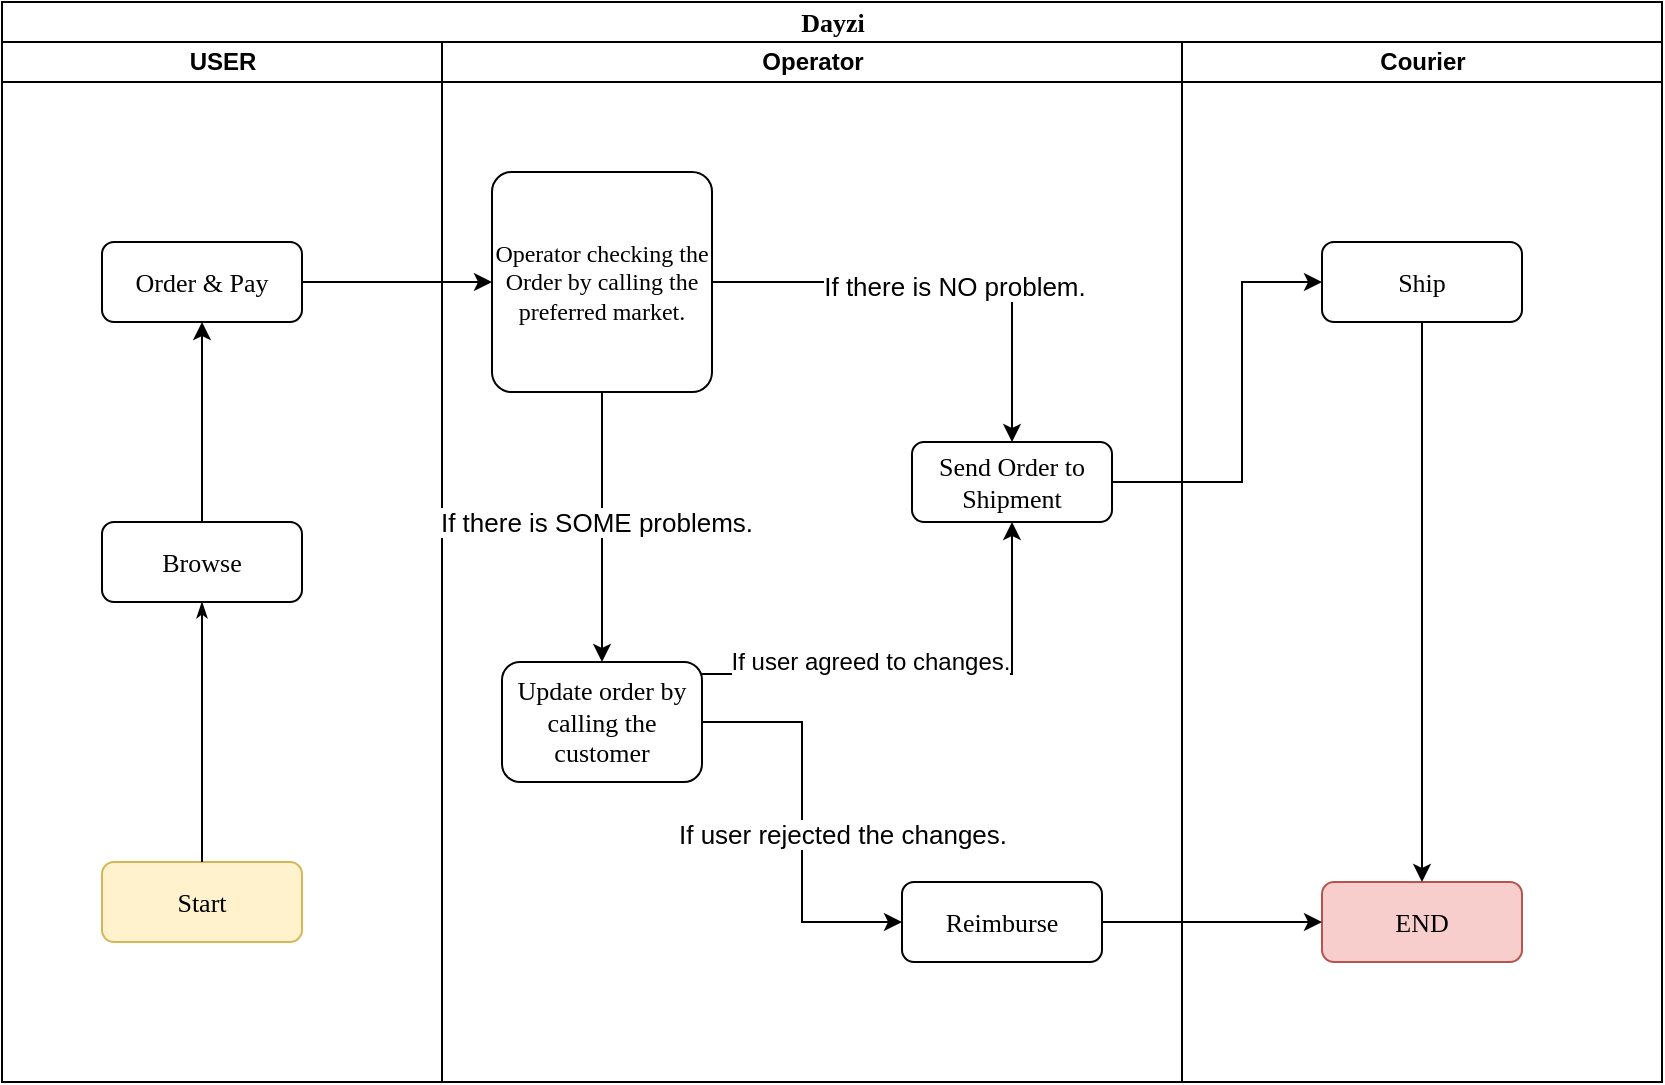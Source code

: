 <mxfile version="11.0.1" type="github"><diagram id="j-Lf8JdA0zAw9ZUyeIfx" name="Page-1"><mxGraphModel dx="946" dy="616" grid="1" gridSize="10" guides="1" tooltips="1" connect="1" arrows="1" fold="1" page="1" pageScale="1" pageWidth="850" pageHeight="1100" math="0" shadow="0"><root><mxCell id="0"/><mxCell id="1" parent="0"/><mxCell id="2YeNinhLr92ndWwWqn0C-1" value="Dayzi" style="swimlane;html=1;childLayout=stackLayout;startSize=20;rounded=0;shadow=0;labelBackgroundColor=none;strokeColor=#000000;strokeWidth=1;fillColor=#ffffff;fontFamily=Verdana;fontSize=13;fontColor=#000000;align=center;" vertex="1" parent="1"><mxGeometry x="70" y="40" width="830" height="540" as="geometry"/></mxCell><mxCell id="2YeNinhLr92ndWwWqn0C-2" style="edgeStyle=orthogonalEdgeStyle;rounded=1;html=1;labelBackgroundColor=none;startArrow=none;startFill=0;startSize=5;endArrow=classicThin;endFill=1;endSize=5;jettySize=auto;orthogonalLoop=1;strokeColor=#000000;strokeWidth=1;fontFamily=Verdana;fontSize=8;fontColor=#000000;" edge="1" parent="2YeNinhLr92ndWwWqn0C-1"><mxGeometry relative="1" as="geometry"><mxPoint x="675" y="20" as="sourcePoint"/><mxPoint x="675" y="20" as="targetPoint"/></mxGeometry></mxCell><mxCell id="2YeNinhLr92ndWwWqn0C-3" value="USER" style="swimlane;html=1;startSize=20;" vertex="1" parent="2YeNinhLr92ndWwWqn0C-1"><mxGeometry y="20" width="220" height="520" as="geometry"/></mxCell><mxCell id="2YeNinhLr92ndWwWqn0C-4" value="Start" style="rounded=1;whiteSpace=wrap;html=1;shadow=0;labelBackgroundColor=none;strokeColor=#d6b656;strokeWidth=1;fillColor=#fff2cc;fontFamily=Verdana;fontSize=13;align=center;" vertex="1" parent="2YeNinhLr92ndWwWqn0C-3"><mxGeometry x="50" y="410" width="100" height="40" as="geometry"/></mxCell><mxCell id="2YeNinhLr92ndWwWqn0C-5" value="Browse" style="rounded=1;whiteSpace=wrap;html=1;shadow=0;labelBackgroundColor=none;strokeColor=#000000;strokeWidth=1;fillColor=#ffffff;fontFamily=Verdana;fontSize=13;fontColor=#000000;align=center;" vertex="1" parent="2YeNinhLr92ndWwWqn0C-3"><mxGeometry x="50" y="240" width="100" height="40" as="geometry"/></mxCell><mxCell id="2YeNinhLr92ndWwWqn0C-6" style="edgeStyle=orthogonalEdgeStyle;rounded=1;html=1;labelBackgroundColor=none;startArrow=none;startFill=0;startSize=5;endArrow=classicThin;endFill=1;endSize=5;jettySize=auto;orthogonalLoop=1;strokeColor=#000000;strokeWidth=1;fontFamily=Verdana;fontSize=8;fontColor=#000000;" edge="1" parent="2YeNinhLr92ndWwWqn0C-3" source="2YeNinhLr92ndWwWqn0C-4" target="2YeNinhLr92ndWwWqn0C-5"><mxGeometry relative="1" as="geometry"/></mxCell><mxCell id="2YeNinhLr92ndWwWqn0C-7" value="Order &amp;amp; Pay" style="rounded=1;whiteSpace=wrap;html=1;shadow=0;labelBackgroundColor=none;strokeColor=#000000;strokeWidth=1;fillColor=#ffffff;fontFamily=Verdana;fontSize=13;fontColor=#000000;align=center;" vertex="1" parent="2YeNinhLr92ndWwWqn0C-3"><mxGeometry x="50" y="100" width="100" height="40" as="geometry"/></mxCell><mxCell id="2YeNinhLr92ndWwWqn0C-8" style="edgeStyle=orthogonalEdgeStyle;rounded=0;orthogonalLoop=1;jettySize=auto;html=1;entryX=0.5;entryY=1;entryDx=0;entryDy=0;" edge="1" parent="2YeNinhLr92ndWwWqn0C-3" source="2YeNinhLr92ndWwWqn0C-5" target="2YeNinhLr92ndWwWqn0C-7"><mxGeometry relative="1" as="geometry"><mxPoint x="100" y="170" as="targetPoint"/></mxGeometry></mxCell><mxCell id="2YeNinhLr92ndWwWqn0C-11" value="Operator" style="swimlane;html=1;startSize=20;" vertex="1" parent="2YeNinhLr92ndWwWqn0C-1"><mxGeometry x="220" y="20" width="370" height="520" as="geometry"/></mxCell><mxCell id="2YeNinhLr92ndWwWqn0C-12" style="edgeStyle=orthogonalEdgeStyle;rounded=0;orthogonalLoop=1;jettySize=auto;html=1;entryX=0.5;entryY=0;entryDx=0;entryDy=0;fontSize=12;" edge="1" parent="2YeNinhLr92ndWwWqn0C-11" source="2YeNinhLr92ndWwWqn0C-16" target="2YeNinhLr92ndWwWqn0C-17"><mxGeometry relative="1" as="geometry"/></mxCell><mxCell id="2YeNinhLr92ndWwWqn0C-13" value="&lt;span style=&quot;font-size: 13px;&quot;&gt;If there is NO problem.&lt;/span&gt;" style="text;html=1;resizable=0;points=[];align=center;verticalAlign=middle;labelBackgroundColor=#ffffff;fontSize=13;" vertex="1" connectable="0" parent="2YeNinhLr92ndWwWqn0C-12"><mxGeometry x="0.054" y="-2" relative="1" as="geometry"><mxPoint as="offset"/></mxGeometry></mxCell><mxCell id="2YeNinhLr92ndWwWqn0C-14" style="edgeStyle=orthogonalEdgeStyle;rounded=0;orthogonalLoop=1;jettySize=auto;html=1;entryX=0.5;entryY=0;entryDx=0;entryDy=0;fontSize=8;" edge="1" parent="2YeNinhLr92ndWwWqn0C-11" source="2YeNinhLr92ndWwWqn0C-16" target="2YeNinhLr92ndWwWqn0C-19"><mxGeometry relative="1" as="geometry"/></mxCell><mxCell id="2YeNinhLr92ndWwWqn0C-15" value="&lt;span style=&quot;font-size: 13px&quot;&gt;If there is SOME problems.&lt;/span&gt;" style="text;html=1;resizable=0;points=[];align=center;verticalAlign=middle;labelBackgroundColor=#ffffff;fontSize=13;" vertex="1" connectable="0" parent="2YeNinhLr92ndWwWqn0C-14"><mxGeometry x="-0.047" y="-3" relative="1" as="geometry"><mxPoint as="offset"/></mxGeometry></mxCell><mxCell id="2YeNinhLr92ndWwWqn0C-16" value="Operator checking the Order by calling the preferred market." style="rounded=1;whiteSpace=wrap;html=1;shadow=0;labelBackgroundColor=none;strokeColor=#000000;strokeWidth=1;fillColor=#ffffff;fontFamily=Verdana;fontSize=12;fontColor=#000000;align=center;arcSize=9;" vertex="1" parent="2YeNinhLr92ndWwWqn0C-11"><mxGeometry x="25" y="65" width="110" height="110" as="geometry"/></mxCell><mxCell id="2YeNinhLr92ndWwWqn0C-17" value="&lt;font style=&quot;font-size: 13px&quot;&gt;Send Order to Shipment&lt;/font&gt;" style="rounded=1;whiteSpace=wrap;html=1;shadow=0;labelBackgroundColor=none;strokeColor=#000000;strokeWidth=1;fillColor=#ffffff;fontFamily=Verdana;fontSize=8;fontColor=#000000;align=center;" vertex="1" parent="2YeNinhLr92ndWwWqn0C-11"><mxGeometry x="235" y="200" width="100" height="40" as="geometry"/></mxCell><mxCell id="2YeNinhLr92ndWwWqn0C-18" value="If user agreed to changes." style="edgeStyle=orthogonalEdgeStyle;rounded=0;orthogonalLoop=1;jettySize=auto;html=1;entryX=0.5;entryY=1;entryDx=0;entryDy=0;exitX=1;exitY=0.1;exitDx=0;exitDy=0;exitPerimeter=0;fontSize=12;" edge="1" parent="2YeNinhLr92ndWwWqn0C-11" source="2YeNinhLr92ndWwWqn0C-19" target="2YeNinhLr92ndWwWqn0C-17"><mxGeometry x="-0.276" y="6" relative="1" as="geometry"><Array as="points"><mxPoint x="285" y="316"/></Array><mxPoint as="offset"/></mxGeometry></mxCell><mxCell id="2YeNinhLr92ndWwWqn0C-19" value="Update order by calling the customer" style="rounded=1;whiteSpace=wrap;html=1;shadow=0;labelBackgroundColor=none;strokeColor=#000000;strokeWidth=1;fillColor=#ffffff;fontFamily=Verdana;fontSize=13;fontColor=#000000;align=center;" vertex="1" parent="2YeNinhLr92ndWwWqn0C-11"><mxGeometry x="30" y="310" width="100" height="60" as="geometry"/></mxCell><mxCell id="2YeNinhLr92ndWwWqn0C-27" value="&lt;span style=&quot;font-size: 13px&quot;&gt;Reimburse&lt;/span&gt;" style="rounded=1;whiteSpace=wrap;html=1;shadow=0;labelBackgroundColor=none;strokeColor=#000000;strokeWidth=1;fillColor=#ffffff;fontFamily=Verdana;fontSize=8;fontColor=#000000;align=center;" vertex="1" parent="2YeNinhLr92ndWwWqn0C-11"><mxGeometry x="230" y="420" width="100" height="40" as="geometry"/></mxCell><mxCell id="2YeNinhLr92ndWwWqn0C-10" value="If user rejected the changes." style="edgeStyle=orthogonalEdgeStyle;rounded=0;orthogonalLoop=1;jettySize=auto;html=1;fontSize=13;entryX=0;entryY=0.5;entryDx=0;entryDy=0;" edge="1" parent="2YeNinhLr92ndWwWqn0C-11" source="2YeNinhLr92ndWwWqn0C-19" target="2YeNinhLr92ndWwWqn0C-27"><mxGeometry x="0.059" y="20" relative="1" as="geometry"><mxPoint as="offset"/><mxPoint x="270" y="440" as="targetPoint"/></mxGeometry></mxCell><mxCell id="2YeNinhLr92ndWwWqn0C-9" style="edgeStyle=orthogonalEdgeStyle;rounded=0;orthogonalLoop=1;jettySize=auto;html=1;entryX=0;entryY=0.5;entryDx=0;entryDy=0;" edge="1" parent="2YeNinhLr92ndWwWqn0C-1" source="2YeNinhLr92ndWwWqn0C-7" target="2YeNinhLr92ndWwWqn0C-16"><mxGeometry relative="1" as="geometry"/></mxCell><mxCell id="2YeNinhLr92ndWwWqn0C-20" value="Courier" style="swimlane;html=1;startSize=20;" vertex="1" parent="2YeNinhLr92ndWwWqn0C-1"><mxGeometry x="590" y="20" width="240" height="520" as="geometry"><mxRectangle x="320" y="20" width="70" height="730" as="alternateBounds"/></mxGeometry></mxCell><mxCell id="2YeNinhLr92ndWwWqn0C-21" style="edgeStyle=orthogonalEdgeStyle;rounded=1;html=1;labelBackgroundColor=none;startArrow=none;startFill=0;startSize=5;endArrow=classicThin;endFill=1;endSize=5;jettySize=auto;orthogonalLoop=1;strokeColor=#000000;strokeWidth=1;fontFamily=Verdana;fontSize=8;fontColor=#000000;" edge="1" parent="2YeNinhLr92ndWwWqn0C-20"><mxGeometry relative="1" as="geometry"/></mxCell><mxCell id="2YeNinhLr92ndWwWqn0C-22" value="END" style="rounded=1;whiteSpace=wrap;html=1;shadow=0;labelBackgroundColor=none;strokeColor=#b85450;strokeWidth=1;fillColor=#f8cecc;fontFamily=Verdana;fontSize=13;align=center;" vertex="1" parent="2YeNinhLr92ndWwWqn0C-20"><mxGeometry x="70" y="420" width="100" height="40" as="geometry"/></mxCell><mxCell id="2YeNinhLr92ndWwWqn0C-23" style="edgeStyle=orthogonalEdgeStyle;rounded=0;orthogonalLoop=1;jettySize=auto;html=1;" edge="1" parent="2YeNinhLr92ndWwWqn0C-20" source="2YeNinhLr92ndWwWqn0C-24" target="2YeNinhLr92ndWwWqn0C-22"><mxGeometry relative="1" as="geometry"/></mxCell><mxCell id="2YeNinhLr92ndWwWqn0C-24" value="Ship" style="rounded=1;whiteSpace=wrap;html=1;shadow=0;labelBackgroundColor=none;strokeColor=#000000;strokeWidth=1;fillColor=#ffffff;fontFamily=Verdana;fontSize=13;fontColor=#000000;align=center;" vertex="1" parent="2YeNinhLr92ndWwWqn0C-20"><mxGeometry x="70" y="100" width="100" height="40" as="geometry"/></mxCell><mxCell id="2YeNinhLr92ndWwWqn0C-25" style="edgeStyle=orthogonalEdgeStyle;rounded=0;orthogonalLoop=1;jettySize=auto;html=1;entryX=0;entryY=0.5;entryDx=0;entryDy=0;" edge="1" parent="2YeNinhLr92ndWwWqn0C-1" source="2YeNinhLr92ndWwWqn0C-17" target="2YeNinhLr92ndWwWqn0C-24"><mxGeometry relative="1" as="geometry"><Array as="points"><mxPoint x="620" y="240"/><mxPoint x="620" y="140"/></Array></mxGeometry></mxCell><mxCell id="2YeNinhLr92ndWwWqn0C-28" style="edgeStyle=orthogonalEdgeStyle;rounded=0;orthogonalLoop=1;jettySize=auto;html=1;entryX=0;entryY=0.5;entryDx=0;entryDy=0;" edge="1" parent="2YeNinhLr92ndWwWqn0C-1" source="2YeNinhLr92ndWwWqn0C-27" target="2YeNinhLr92ndWwWqn0C-22"><mxGeometry relative="1" as="geometry"/></mxCell></root></mxGraphModel></diagram></mxfile>